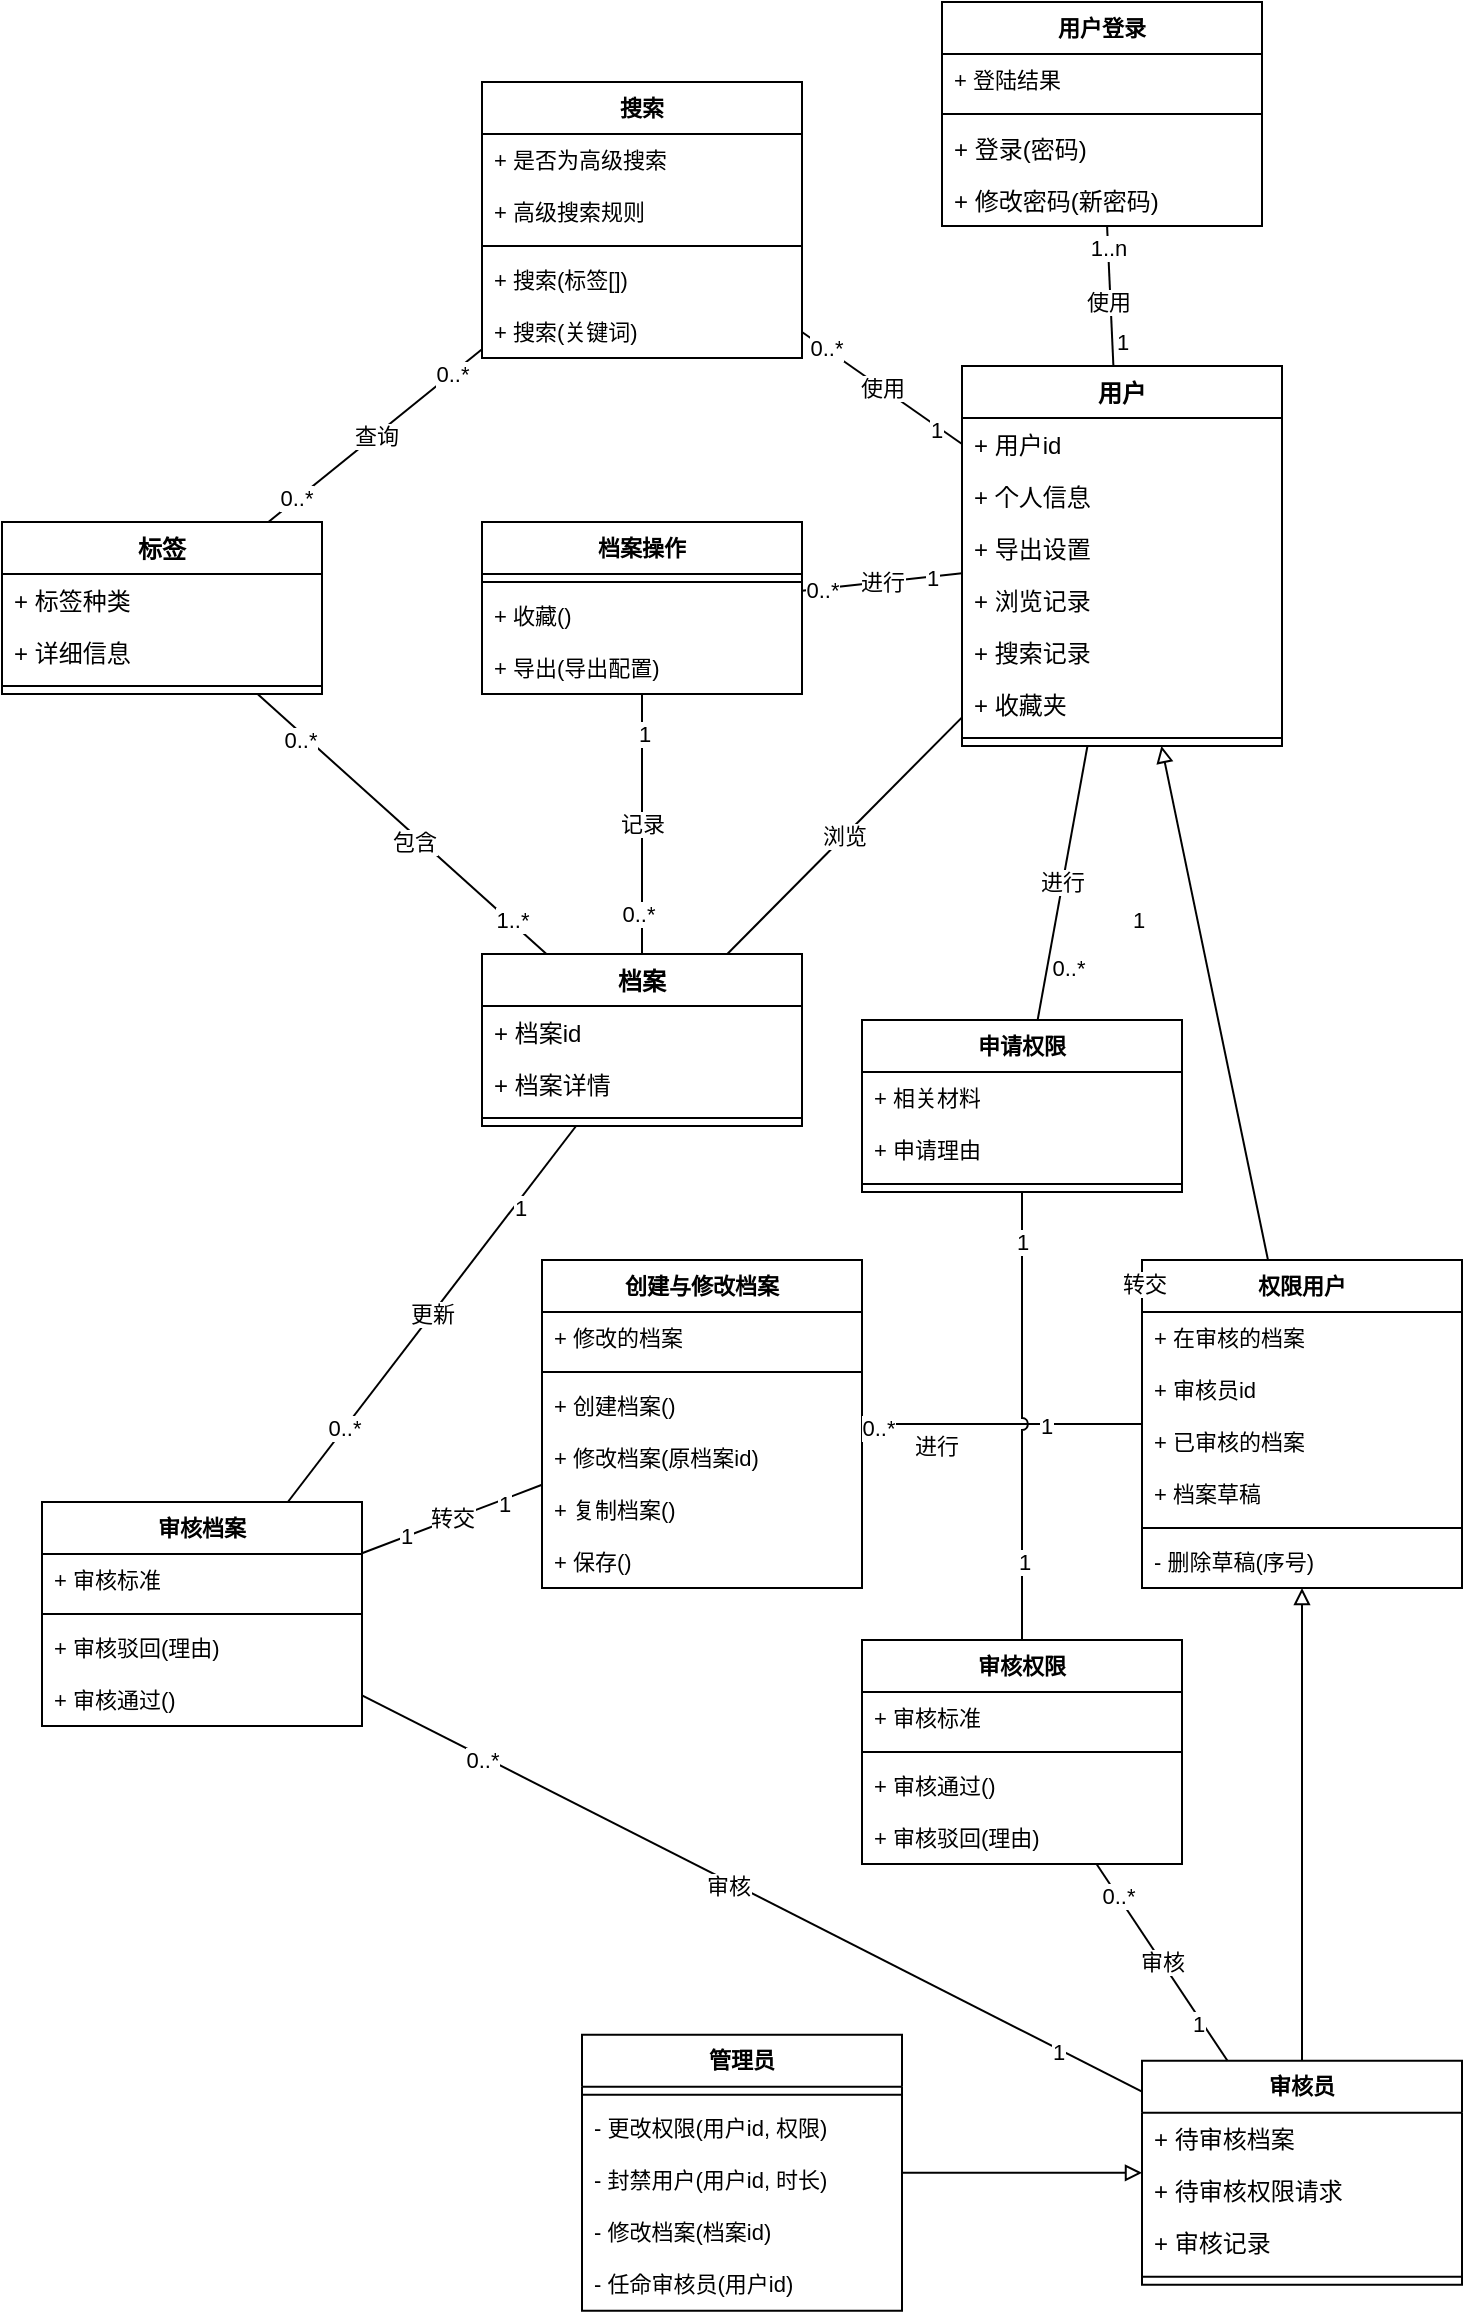 <mxfile version="21.3.8" type="github">
  <diagram name="第 1 页" id="IYlAvzeQxVErGMHnCfxo">
    <mxGraphModel dx="1591" dy="2016" grid="1" gridSize="10" guides="1" tooltips="1" connect="1" arrows="1" fold="1" page="1" pageScale="1" pageWidth="827" pageHeight="1169" math="0" shadow="0">
      <root>
        <mxCell id="0" />
        <mxCell id="1" parent="0" />
        <mxCell id="4Rn3TZkuxFPMVDaZQrEn-24" value="浏览" style="edgeStyle=none;shape=connector;rounded=0;orthogonalLoop=1;jettySize=auto;html=1;labelBackgroundColor=default;strokeColor=default;fontFamily=Helvetica;fontSize=11;fontColor=default;endArrow=none;endFill=0;" parent="1" source="4Rn3TZkuxFPMVDaZQrEn-1" target="4Rn3TZkuxFPMVDaZQrEn-5" edge="1">
          <mxGeometry relative="1" as="geometry" />
        </mxCell>
        <mxCell id="4Rn3TZkuxFPMVDaZQrEn-33" value="使用" style="edgeStyle=none;shape=connector;rounded=0;orthogonalLoop=1;jettySize=auto;html=1;labelBackgroundColor=default;strokeColor=default;fontFamily=Helvetica;fontSize=11;fontColor=default;endArrow=none;endFill=0;" parent="1" source="4Rn3TZkuxFPMVDaZQrEn-1" target="4Rn3TZkuxFPMVDaZQrEn-34" edge="1">
          <mxGeometry relative="1" as="geometry">
            <mxPoint x="420" y="-949" as="targetPoint" />
          </mxGeometry>
        </mxCell>
        <mxCell id="4Rn3TZkuxFPMVDaZQrEn-120" value="1" style="edgeLabel;html=1;align=center;verticalAlign=middle;resizable=0;points=[];fontSize=11;fontFamily=Helvetica;fontColor=default;" parent="4Rn3TZkuxFPMVDaZQrEn-33" vertex="1" connectable="0">
          <mxGeometry x="-0.693" y="2" relative="1" as="geometry">
            <mxPoint as="offset" />
          </mxGeometry>
        </mxCell>
        <mxCell id="4Rn3TZkuxFPMVDaZQrEn-121" value="0..*" style="edgeLabel;html=1;align=center;verticalAlign=middle;resizable=0;points=[];fontSize=11;fontFamily=Helvetica;fontColor=default;" parent="4Rn3TZkuxFPMVDaZQrEn-33" vertex="1" connectable="0">
          <mxGeometry x="0.706" y="-1" relative="1" as="geometry">
            <mxPoint as="offset" />
          </mxGeometry>
        </mxCell>
        <mxCell id="4Rn3TZkuxFPMVDaZQrEn-78" value="进行" style="edgeStyle=none;shape=connector;rounded=0;orthogonalLoop=1;jettySize=auto;html=1;labelBackgroundColor=default;strokeColor=default;fontFamily=Helvetica;fontSize=11;fontColor=default;endArrow=none;endFill=0;" parent="1" source="4Rn3TZkuxFPMVDaZQrEn-1" target="4Rn3TZkuxFPMVDaZQrEn-69" edge="1">
          <mxGeometry relative="1" as="geometry" />
        </mxCell>
        <mxCell id="4Rn3TZkuxFPMVDaZQrEn-129" value="0..*" style="edgeLabel;html=1;align=center;verticalAlign=middle;resizable=0;points=[];fontSize=11;fontFamily=Helvetica;fontColor=default;" parent="4Rn3TZkuxFPMVDaZQrEn-78" vertex="1" connectable="0">
          <mxGeometry x="0.617" y="2" relative="1" as="geometry">
            <mxPoint x="8" as="offset" />
          </mxGeometry>
        </mxCell>
        <mxCell id="4Rn3TZkuxFPMVDaZQrEn-85" value="进行" style="edgeStyle=none;shape=connector;rounded=0;orthogonalLoop=1;jettySize=auto;html=1;labelBackgroundColor=default;strokeColor=default;fontFamily=Helvetica;fontSize=11;fontColor=default;endArrow=none;endFill=0;" parent="1" source="4Rn3TZkuxFPMVDaZQrEn-1" target="4Rn3TZkuxFPMVDaZQrEn-81" edge="1">
          <mxGeometry relative="1" as="geometry" />
        </mxCell>
        <mxCell id="4Rn3TZkuxFPMVDaZQrEn-125" value="1" style="edgeLabel;html=1;align=center;verticalAlign=middle;resizable=0;points=[];fontSize=11;fontFamily=Helvetica;fontColor=default;" parent="4Rn3TZkuxFPMVDaZQrEn-85" vertex="1" connectable="0">
          <mxGeometry x="-0.62" relative="1" as="geometry">
            <mxPoint as="offset" />
          </mxGeometry>
        </mxCell>
        <mxCell id="4Rn3TZkuxFPMVDaZQrEn-132" value="0..*" style="edgeLabel;html=1;align=center;verticalAlign=middle;resizable=0;points=[];fontSize=11;fontFamily=Helvetica;fontColor=default;" parent="4Rn3TZkuxFPMVDaZQrEn-85" vertex="1" connectable="0">
          <mxGeometry x="0.748" relative="1" as="geometry">
            <mxPoint as="offset" />
          </mxGeometry>
        </mxCell>
        <mxCell id="4Rn3TZkuxFPMVDaZQrEn-1" value="用户" style="swimlane;fontStyle=1;align=center;verticalAlign=top;childLayout=stackLayout;horizontal=1;startSize=26;horizontalStack=0;resizeParent=1;resizeParentMax=0;resizeLast=0;collapsible=1;marginBottom=0;whiteSpace=wrap;html=1;" parent="1" vertex="1">
          <mxGeometry x="480" y="-987" width="160" height="190" as="geometry" />
        </mxCell>
        <mxCell id="4Rn3TZkuxFPMVDaZQrEn-2" value="+ 用户id" style="text;strokeColor=none;fillColor=none;align=left;verticalAlign=top;spacingLeft=4;spacingRight=4;overflow=hidden;rotatable=0;points=[[0,0.5],[1,0.5]];portConstraint=eastwest;whiteSpace=wrap;html=1;" parent="4Rn3TZkuxFPMVDaZQrEn-1" vertex="1">
          <mxGeometry y="26" width="160" height="26" as="geometry" />
        </mxCell>
        <mxCell id="4Rn3TZkuxFPMVDaZQrEn-92" value="+ 个人信息" style="text;strokeColor=none;fillColor=none;align=left;verticalAlign=top;spacingLeft=4;spacingRight=4;overflow=hidden;rotatable=0;points=[[0,0.5],[1,0.5]];portConstraint=eastwest;whiteSpace=wrap;html=1;" parent="4Rn3TZkuxFPMVDaZQrEn-1" vertex="1">
          <mxGeometry y="52" width="160" height="26" as="geometry" />
        </mxCell>
        <mxCell id="4Rn3TZkuxFPMVDaZQrEn-98" value="+ 导出设置" style="text;strokeColor=none;fillColor=none;align=left;verticalAlign=top;spacingLeft=4;spacingRight=4;overflow=hidden;rotatable=0;points=[[0,0.5],[1,0.5]];portConstraint=eastwest;whiteSpace=wrap;html=1;" parent="4Rn3TZkuxFPMVDaZQrEn-1" vertex="1">
          <mxGeometry y="78" width="160" height="26" as="geometry" />
        </mxCell>
        <mxCell id="4Rn3TZkuxFPMVDaZQrEn-109" value="+ 浏览记录" style="text;strokeColor=none;fillColor=none;align=left;verticalAlign=top;spacingLeft=4;spacingRight=4;overflow=hidden;rotatable=0;points=[[0,0.5],[1,0.5]];portConstraint=eastwest;whiteSpace=wrap;html=1;" parent="4Rn3TZkuxFPMVDaZQrEn-1" vertex="1">
          <mxGeometry y="104" width="160" height="26" as="geometry" />
        </mxCell>
        <mxCell id="4Rn3TZkuxFPMVDaZQrEn-148" value="+ 搜索记录" style="text;strokeColor=none;fillColor=none;align=left;verticalAlign=top;spacingLeft=4;spacingRight=4;overflow=hidden;rotatable=0;points=[[0,0.5],[1,0.5]];portConstraint=eastwest;whiteSpace=wrap;html=1;" parent="4Rn3TZkuxFPMVDaZQrEn-1" vertex="1">
          <mxGeometry y="130" width="160" height="26" as="geometry" />
        </mxCell>
        <mxCell id="4Rn3TZkuxFPMVDaZQrEn-145" value="+ 收藏夹" style="text;strokeColor=none;fillColor=none;align=left;verticalAlign=top;spacingLeft=4;spacingRight=4;overflow=hidden;rotatable=0;points=[[0,0.5],[1,0.5]];portConstraint=eastwest;whiteSpace=wrap;html=1;" parent="4Rn3TZkuxFPMVDaZQrEn-1" vertex="1">
          <mxGeometry y="156" width="160" height="26" as="geometry" />
        </mxCell>
        <mxCell id="4Rn3TZkuxFPMVDaZQrEn-3" value="" style="line;strokeWidth=1;fillColor=none;align=left;verticalAlign=middle;spacingTop=-1;spacingLeft=3;spacingRight=3;rotatable=0;labelPosition=right;points=[];portConstraint=eastwest;strokeColor=inherit;" parent="4Rn3TZkuxFPMVDaZQrEn-1" vertex="1">
          <mxGeometry y="182" width="160" height="8" as="geometry" />
        </mxCell>
        <mxCell id="4Rn3TZkuxFPMVDaZQrEn-25" style="edgeStyle=none;shape=connector;rounded=0;orthogonalLoop=1;jettySize=auto;html=1;labelBackgroundColor=default;strokeColor=default;fontFamily=Helvetica;fontSize=11;fontColor=default;endArrow=none;endFill=0;" parent="1" source="4Rn3TZkuxFPMVDaZQrEn-5" target="4Rn3TZkuxFPMVDaZQrEn-9" edge="1">
          <mxGeometry relative="1" as="geometry" />
        </mxCell>
        <mxCell id="4Rn3TZkuxFPMVDaZQrEn-28" value="包含" style="edgeLabel;html=1;align=center;verticalAlign=middle;resizable=0;points=[];fontSize=11;fontFamily=Helvetica;fontColor=default;" parent="4Rn3TZkuxFPMVDaZQrEn-25" vertex="1" connectable="0">
          <mxGeometry x="-0.104" y="3" relative="1" as="geometry">
            <mxPoint as="offset" />
          </mxGeometry>
        </mxCell>
        <mxCell id="4Rn3TZkuxFPMVDaZQrEn-126" value="1..*" style="edgeLabel;html=1;align=center;verticalAlign=middle;resizable=0;points=[];fontSize=11;fontFamily=Helvetica;fontColor=default;" parent="4Rn3TZkuxFPMVDaZQrEn-25" vertex="1" connectable="0">
          <mxGeometry x="-0.753" y="-1" relative="1" as="geometry">
            <mxPoint as="offset" />
          </mxGeometry>
        </mxCell>
        <mxCell id="4Rn3TZkuxFPMVDaZQrEn-127" value="0..*" style="edgeLabel;html=1;align=center;verticalAlign=middle;resizable=0;points=[];fontSize=11;fontFamily=Helvetica;fontColor=default;" parent="4Rn3TZkuxFPMVDaZQrEn-25" vertex="1" connectable="0">
          <mxGeometry x="0.685" y="3" relative="1" as="geometry">
            <mxPoint as="offset" />
          </mxGeometry>
        </mxCell>
        <mxCell id="4Rn3TZkuxFPMVDaZQrEn-5" value="档案" style="swimlane;fontStyle=1;align=center;verticalAlign=top;childLayout=stackLayout;horizontal=1;startSize=26;horizontalStack=0;resizeParent=1;resizeParentMax=0;resizeLast=0;collapsible=1;marginBottom=0;whiteSpace=wrap;html=1;" parent="1" vertex="1">
          <mxGeometry x="240" y="-693" width="160" height="86" as="geometry" />
        </mxCell>
        <mxCell id="4Rn3TZkuxFPMVDaZQrEn-95" value="+ 档案id" style="text;strokeColor=none;fillColor=none;align=left;verticalAlign=top;spacingLeft=4;spacingRight=4;overflow=hidden;rotatable=0;points=[[0,0.5],[1,0.5]];portConstraint=eastwest;whiteSpace=wrap;html=1;" parent="4Rn3TZkuxFPMVDaZQrEn-5" vertex="1">
          <mxGeometry y="26" width="160" height="26" as="geometry" />
        </mxCell>
        <mxCell id="4Rn3TZkuxFPMVDaZQrEn-6" value="+ 档案详情" style="text;strokeColor=none;fillColor=none;align=left;verticalAlign=top;spacingLeft=4;spacingRight=4;overflow=hidden;rotatable=0;points=[[0,0.5],[1,0.5]];portConstraint=eastwest;whiteSpace=wrap;html=1;" parent="4Rn3TZkuxFPMVDaZQrEn-5" vertex="1">
          <mxGeometry y="52" width="160" height="26" as="geometry" />
        </mxCell>
        <mxCell id="4Rn3TZkuxFPMVDaZQrEn-7" value="" style="line;strokeWidth=1;fillColor=none;align=left;verticalAlign=middle;spacingTop=-1;spacingLeft=3;spacingRight=3;rotatable=0;labelPosition=right;points=[];portConstraint=eastwest;strokeColor=inherit;" parent="4Rn3TZkuxFPMVDaZQrEn-5" vertex="1">
          <mxGeometry y="78" width="160" height="8" as="geometry" />
        </mxCell>
        <mxCell id="4Rn3TZkuxFPMVDaZQrEn-9" value="标签" style="swimlane;fontStyle=1;align=center;verticalAlign=top;childLayout=stackLayout;horizontal=1;startSize=26;horizontalStack=0;resizeParent=1;resizeParentMax=0;resizeLast=0;collapsible=1;marginBottom=0;whiteSpace=wrap;html=1;" parent="1" vertex="1">
          <mxGeometry y="-909" width="160" height="86" as="geometry" />
        </mxCell>
        <mxCell id="4Rn3TZkuxFPMVDaZQrEn-10" value="+ 标签种类" style="text;strokeColor=none;fillColor=none;align=left;verticalAlign=top;spacingLeft=4;spacingRight=4;overflow=hidden;rotatable=0;points=[[0,0.5],[1,0.5]];portConstraint=eastwest;whiteSpace=wrap;html=1;" parent="4Rn3TZkuxFPMVDaZQrEn-9" vertex="1">
          <mxGeometry y="26" width="160" height="26" as="geometry" />
        </mxCell>
        <mxCell id="4Rn3TZkuxFPMVDaZQrEn-94" value="+ 详细信息" style="text;strokeColor=none;fillColor=none;align=left;verticalAlign=top;spacingLeft=4;spacingRight=4;overflow=hidden;rotatable=0;points=[[0,0.5],[1,0.5]];portConstraint=eastwest;whiteSpace=wrap;html=1;" parent="4Rn3TZkuxFPMVDaZQrEn-9" vertex="1">
          <mxGeometry y="52" width="160" height="26" as="geometry" />
        </mxCell>
        <mxCell id="4Rn3TZkuxFPMVDaZQrEn-11" value="" style="line;strokeWidth=1;fillColor=none;align=left;verticalAlign=middle;spacingTop=-1;spacingLeft=3;spacingRight=3;rotatable=0;labelPosition=right;points=[];portConstraint=eastwest;strokeColor=inherit;" parent="4Rn3TZkuxFPMVDaZQrEn-9" vertex="1">
          <mxGeometry y="78" width="160" height="8" as="geometry" />
        </mxCell>
        <mxCell id="4Rn3TZkuxFPMVDaZQrEn-23" style="edgeStyle=none;shape=connector;rounded=0;orthogonalLoop=1;jettySize=auto;html=1;exitX=0.25;exitY=0;exitDx=0;exitDy=0;labelBackgroundColor=default;strokeColor=default;fontFamily=Helvetica;fontSize=11;fontColor=default;endArrow=none;endFill=0;" parent="1" source="4Rn3TZkuxFPMVDaZQrEn-1" target="4Rn3TZkuxFPMVDaZQrEn-1" edge="1">
          <mxGeometry relative="1" as="geometry" />
        </mxCell>
        <mxCell id="4Rn3TZkuxFPMVDaZQrEn-38" value="查询" style="edgeStyle=none;shape=connector;rounded=0;orthogonalLoop=1;jettySize=auto;html=1;labelBackgroundColor=default;strokeColor=default;fontFamily=Helvetica;fontSize=11;fontColor=default;endArrow=none;endFill=0;" parent="1" source="4Rn3TZkuxFPMVDaZQrEn-34" target="4Rn3TZkuxFPMVDaZQrEn-9" edge="1">
          <mxGeometry relative="1" as="geometry" />
        </mxCell>
        <mxCell id="4Rn3TZkuxFPMVDaZQrEn-118" value="0..*" style="edgeLabel;html=1;align=center;verticalAlign=middle;resizable=0;points=[];fontSize=11;fontFamily=Helvetica;fontColor=default;" parent="4Rn3TZkuxFPMVDaZQrEn-38" vertex="1" connectable="0">
          <mxGeometry x="-0.725" relative="1" as="geometry">
            <mxPoint as="offset" />
          </mxGeometry>
        </mxCell>
        <mxCell id="4Rn3TZkuxFPMVDaZQrEn-119" value="0..*" style="edgeLabel;html=1;align=center;verticalAlign=middle;resizable=0;points=[];fontSize=11;fontFamily=Helvetica;fontColor=default;" parent="4Rn3TZkuxFPMVDaZQrEn-38" vertex="1" connectable="0">
          <mxGeometry x="0.738" y="-1" relative="1" as="geometry">
            <mxPoint as="offset" />
          </mxGeometry>
        </mxCell>
        <mxCell id="4Rn3TZkuxFPMVDaZQrEn-34" value="搜索" style="swimlane;fontStyle=1;align=center;verticalAlign=top;childLayout=stackLayout;horizontal=1;startSize=26;horizontalStack=0;resizeParent=1;resizeParentMax=0;resizeLast=0;collapsible=1;marginBottom=0;whiteSpace=wrap;html=1;fontFamily=Helvetica;fontSize=11;fontColor=default;" parent="1" vertex="1">
          <mxGeometry x="240" y="-1129" width="160" height="138" as="geometry" />
        </mxCell>
        <mxCell id="4Rn3TZkuxFPMVDaZQrEn-35" value="+ 是否为高级搜索" style="text;strokeColor=none;fillColor=none;align=left;verticalAlign=top;spacingLeft=4;spacingRight=4;overflow=hidden;rotatable=0;points=[[0,0.5],[1,0.5]];portConstraint=eastwest;whiteSpace=wrap;html=1;fontSize=11;fontFamily=Helvetica;fontColor=default;" parent="4Rn3TZkuxFPMVDaZQrEn-34" vertex="1">
          <mxGeometry y="26" width="160" height="26" as="geometry" />
        </mxCell>
        <mxCell id="4Rn3TZkuxFPMVDaZQrEn-108" value="+ 高级搜索规则" style="text;strokeColor=none;fillColor=none;align=left;verticalAlign=top;spacingLeft=4;spacingRight=4;overflow=hidden;rotatable=0;points=[[0,0.5],[1,0.5]];portConstraint=eastwest;whiteSpace=wrap;html=1;fontSize=11;fontFamily=Helvetica;fontColor=default;" parent="4Rn3TZkuxFPMVDaZQrEn-34" vertex="1">
          <mxGeometry y="52" width="160" height="26" as="geometry" />
        </mxCell>
        <mxCell id="4Rn3TZkuxFPMVDaZQrEn-36" value="" style="line;strokeWidth=1;fillColor=none;align=left;verticalAlign=middle;spacingTop=-1;spacingLeft=3;spacingRight=3;rotatable=0;labelPosition=right;points=[];portConstraint=eastwest;strokeColor=inherit;fontFamily=Helvetica;fontSize=11;fontColor=default;" parent="4Rn3TZkuxFPMVDaZQrEn-34" vertex="1">
          <mxGeometry y="78" width="160" height="8" as="geometry" />
        </mxCell>
        <mxCell id="4Rn3TZkuxFPMVDaZQrEn-37" value="+ 搜索(标签[])" style="text;strokeColor=none;fillColor=none;align=left;verticalAlign=top;spacingLeft=4;spacingRight=4;overflow=hidden;rotatable=0;points=[[0,0.5],[1,0.5]];portConstraint=eastwest;whiteSpace=wrap;html=1;fontSize=11;fontFamily=Helvetica;fontColor=default;" parent="4Rn3TZkuxFPMVDaZQrEn-34" vertex="1">
          <mxGeometry y="86" width="160" height="26" as="geometry" />
        </mxCell>
        <mxCell id="4Rn3TZkuxFPMVDaZQrEn-96" value="+ 搜索(关键词)" style="text;strokeColor=none;fillColor=none;align=left;verticalAlign=top;spacingLeft=4;spacingRight=4;overflow=hidden;rotatable=0;points=[[0,0.5],[1,0.5]];portConstraint=eastwest;whiteSpace=wrap;html=1;fontSize=11;fontFamily=Helvetica;fontColor=default;" parent="4Rn3TZkuxFPMVDaZQrEn-34" vertex="1">
          <mxGeometry y="112" width="160" height="26" as="geometry" />
        </mxCell>
        <mxCell id="4Rn3TZkuxFPMVDaZQrEn-64" value="转交" style="edgeStyle=none;shape=connector;rounded=0;orthogonalLoop=1;jettySize=auto;html=1;labelBackgroundColor=default;strokeColor=default;fontFamily=Helvetica;fontSize=11;fontColor=default;endArrow=none;endFill=0;" parent="1" source="4Rn3TZkuxFPMVDaZQrEn-39" target="4Rn3TZkuxFPMVDaZQrEn-56" edge="1">
          <mxGeometry relative="1" as="geometry" />
        </mxCell>
        <mxCell id="4Rn3TZkuxFPMVDaZQrEn-143" value="1" style="edgeLabel;html=1;align=center;verticalAlign=middle;resizable=0;points=[];fontSize=11;fontFamily=Helvetica;fontColor=default;" parent="4Rn3TZkuxFPMVDaZQrEn-64" vertex="1" connectable="0">
          <mxGeometry x="-0.56" y="2" relative="1" as="geometry">
            <mxPoint as="offset" />
          </mxGeometry>
        </mxCell>
        <mxCell id="4Rn3TZkuxFPMVDaZQrEn-144" value="1" style="edgeLabel;html=1;align=center;verticalAlign=middle;resizable=0;points=[];fontSize=11;fontFamily=Helvetica;fontColor=default;" parent="4Rn3TZkuxFPMVDaZQrEn-64" vertex="1" connectable="0">
          <mxGeometry x="0.508" relative="1" as="geometry">
            <mxPoint as="offset" />
          </mxGeometry>
        </mxCell>
        <mxCell id="4Rn3TZkuxFPMVDaZQrEn-39" value="创建与修改档案" style="swimlane;fontStyle=1;align=center;verticalAlign=top;childLayout=stackLayout;horizontal=1;startSize=26;horizontalStack=0;resizeParent=1;resizeParentMax=0;resizeLast=0;collapsible=1;marginBottom=0;whiteSpace=wrap;html=1;fontFamily=Helvetica;fontSize=11;fontColor=default;" parent="1" vertex="1">
          <mxGeometry x="270" y="-540" width="160" height="164" as="geometry" />
        </mxCell>
        <mxCell id="4Rn3TZkuxFPMVDaZQrEn-40" value="+ 修改的档案" style="text;strokeColor=none;fillColor=none;align=left;verticalAlign=top;spacingLeft=4;spacingRight=4;overflow=hidden;rotatable=0;points=[[0,0.5],[1,0.5]];portConstraint=eastwest;whiteSpace=wrap;html=1;fontSize=11;fontFamily=Helvetica;fontColor=default;" parent="4Rn3TZkuxFPMVDaZQrEn-39" vertex="1">
          <mxGeometry y="26" width="160" height="26" as="geometry" />
        </mxCell>
        <mxCell id="4Rn3TZkuxFPMVDaZQrEn-41" value="" style="line;strokeWidth=1;fillColor=none;align=left;verticalAlign=middle;spacingTop=-1;spacingLeft=3;spacingRight=3;rotatable=0;labelPosition=right;points=[];portConstraint=eastwest;strokeColor=inherit;fontFamily=Helvetica;fontSize=11;fontColor=default;" parent="4Rn3TZkuxFPMVDaZQrEn-39" vertex="1">
          <mxGeometry y="52" width="160" height="8" as="geometry" />
        </mxCell>
        <mxCell id="4Rn3TZkuxFPMVDaZQrEn-42" value="&lt;div&gt;+ 创建档案()&lt;/div&gt;" style="text;strokeColor=none;fillColor=none;align=left;verticalAlign=top;spacingLeft=4;spacingRight=4;overflow=hidden;rotatable=0;points=[[0,0.5],[1,0.5]];portConstraint=eastwest;whiteSpace=wrap;html=1;fontSize=11;fontFamily=Helvetica;fontColor=default;" parent="4Rn3TZkuxFPMVDaZQrEn-39" vertex="1">
          <mxGeometry y="60" width="160" height="26" as="geometry" />
        </mxCell>
        <mxCell id="4Rn3TZkuxFPMVDaZQrEn-102" value="&lt;div&gt;+ 修改档案(原档案id)&lt;/div&gt;" style="text;strokeColor=none;fillColor=none;align=left;verticalAlign=top;spacingLeft=4;spacingRight=4;overflow=hidden;rotatable=0;points=[[0,0.5],[1,0.5]];portConstraint=eastwest;whiteSpace=wrap;html=1;fontSize=11;fontFamily=Helvetica;fontColor=default;" parent="4Rn3TZkuxFPMVDaZQrEn-39" vertex="1">
          <mxGeometry y="86" width="160" height="26" as="geometry" />
        </mxCell>
        <mxCell id="4Rn3TZkuxFPMVDaZQrEn-149" value="&lt;div&gt;+ 复制档案()&lt;/div&gt;" style="text;strokeColor=none;fillColor=none;align=left;verticalAlign=top;spacingLeft=4;spacingRight=4;overflow=hidden;rotatable=0;points=[[0,0.5],[1,0.5]];portConstraint=eastwest;whiteSpace=wrap;html=1;fontSize=11;fontFamily=Helvetica;fontColor=default;" parent="4Rn3TZkuxFPMVDaZQrEn-39" vertex="1">
          <mxGeometry y="112" width="160" height="26" as="geometry" />
        </mxCell>
        <mxCell id="4Rn3TZkuxFPMVDaZQrEn-107" value="&lt;div&gt;+ 保存()&lt;br&gt;&lt;/div&gt;" style="text;strokeColor=none;fillColor=none;align=left;verticalAlign=top;spacingLeft=4;spacingRight=4;overflow=hidden;rotatable=0;points=[[0,0.5],[1,0.5]];portConstraint=eastwest;whiteSpace=wrap;html=1;fontSize=11;fontFamily=Helvetica;fontColor=default;" parent="4Rn3TZkuxFPMVDaZQrEn-39" vertex="1">
          <mxGeometry y="138" width="160" height="26" as="geometry" />
        </mxCell>
        <mxCell id="4Rn3TZkuxFPMVDaZQrEn-53" style="edgeStyle=none;shape=connector;rounded=0;orthogonalLoop=1;jettySize=auto;html=1;labelBackgroundColor=default;strokeColor=default;fontFamily=Helvetica;fontSize=11;fontColor=default;endArrow=block;endFill=0;" parent="1" source="4Rn3TZkuxFPMVDaZQrEn-43" target="4Rn3TZkuxFPMVDaZQrEn-1" edge="1">
          <mxGeometry relative="1" as="geometry" />
        </mxCell>
        <mxCell id="4Rn3TZkuxFPMVDaZQrEn-67" style="edgeStyle=none;shape=connector;rounded=0;orthogonalLoop=1;jettySize=auto;html=1;labelBackgroundColor=default;strokeColor=default;fontFamily=Helvetica;fontSize=11;fontColor=default;endArrow=none;endFill=0;" parent="1" source="4Rn3TZkuxFPMVDaZQrEn-43" target="4Rn3TZkuxFPMVDaZQrEn-39" edge="1">
          <mxGeometry relative="1" as="geometry" />
        </mxCell>
        <mxCell id="4Rn3TZkuxFPMVDaZQrEn-90" value="进行" style="edgeLabel;html=1;align=center;verticalAlign=middle;resizable=0;points=[];fontSize=11;fontFamily=Helvetica;fontColor=default;" parent="4Rn3TZkuxFPMVDaZQrEn-67" vertex="1" connectable="0">
          <mxGeometry x="0.165" y="2" relative="1" as="geometry">
            <mxPoint x="-22" y="9" as="offset" />
          </mxGeometry>
        </mxCell>
        <mxCell id="4Rn3TZkuxFPMVDaZQrEn-141" value="1" style="edgeLabel;html=1;align=center;verticalAlign=middle;resizable=0;points=[];fontSize=11;fontFamily=Helvetica;fontColor=default;" parent="4Rn3TZkuxFPMVDaZQrEn-67" vertex="1" connectable="0">
          <mxGeometry x="-0.31" y="1" relative="1" as="geometry">
            <mxPoint as="offset" />
          </mxGeometry>
        </mxCell>
        <mxCell id="4Rn3TZkuxFPMVDaZQrEn-142" value="0..*" style="edgeLabel;html=1;align=center;verticalAlign=middle;resizable=0;points=[];fontSize=11;fontFamily=Helvetica;fontColor=default;" parent="4Rn3TZkuxFPMVDaZQrEn-67" vertex="1" connectable="0">
          <mxGeometry x="0.883" y="2" relative="1" as="geometry">
            <mxPoint as="offset" />
          </mxGeometry>
        </mxCell>
        <mxCell id="4Rn3TZkuxFPMVDaZQrEn-43" value="权限用户" style="swimlane;fontStyle=1;align=center;verticalAlign=top;childLayout=stackLayout;horizontal=1;startSize=26;horizontalStack=0;resizeParent=1;resizeParentMax=0;resizeLast=0;collapsible=1;marginBottom=0;whiteSpace=wrap;html=1;fontFamily=Helvetica;fontSize=11;fontColor=default;" parent="1" vertex="1">
          <mxGeometry x="570" y="-540" width="160" height="164" as="geometry" />
        </mxCell>
        <mxCell id="4Rn3TZkuxFPMVDaZQrEn-99" value="+ 在审核的档案" style="text;strokeColor=none;fillColor=none;align=left;verticalAlign=top;spacingLeft=4;spacingRight=4;overflow=hidden;rotatable=0;points=[[0,0.5],[1,0.5]];portConstraint=eastwest;whiteSpace=wrap;html=1;fontSize=11;fontFamily=Helvetica;fontColor=default;" parent="4Rn3TZkuxFPMVDaZQrEn-43" vertex="1">
          <mxGeometry y="26" width="160" height="26" as="geometry" />
        </mxCell>
        <mxCell id="4Rn3TZkuxFPMVDaZQrEn-44" value="+ 审核员id" style="text;strokeColor=none;fillColor=none;align=left;verticalAlign=top;spacingLeft=4;spacingRight=4;overflow=hidden;rotatable=0;points=[[0,0.5],[1,0.5]];portConstraint=eastwest;whiteSpace=wrap;html=1;fontSize=11;fontFamily=Helvetica;fontColor=default;" parent="4Rn3TZkuxFPMVDaZQrEn-43" vertex="1">
          <mxGeometry y="52" width="160" height="26" as="geometry" />
        </mxCell>
        <mxCell id="4Rn3TZkuxFPMVDaZQrEn-101" value="+ 已审核的档案" style="text;strokeColor=none;fillColor=none;align=left;verticalAlign=top;spacingLeft=4;spacingRight=4;overflow=hidden;rotatable=0;points=[[0,0.5],[1,0.5]];portConstraint=eastwest;whiteSpace=wrap;html=1;fontSize=11;fontFamily=Helvetica;fontColor=default;" parent="4Rn3TZkuxFPMVDaZQrEn-43" vertex="1">
          <mxGeometry y="78" width="160" height="26" as="geometry" />
        </mxCell>
        <mxCell id="4Rn3TZkuxFPMVDaZQrEn-100" value="+ 档案草稿" style="text;strokeColor=none;fillColor=none;align=left;verticalAlign=top;spacingLeft=4;spacingRight=4;overflow=hidden;rotatable=0;points=[[0,0.5],[1,0.5]];portConstraint=eastwest;whiteSpace=wrap;html=1;fontSize=11;fontFamily=Helvetica;fontColor=default;" parent="4Rn3TZkuxFPMVDaZQrEn-43" vertex="1">
          <mxGeometry y="104" width="160" height="26" as="geometry" />
        </mxCell>
        <mxCell id="4Rn3TZkuxFPMVDaZQrEn-45" value="" style="line;strokeWidth=1;fillColor=none;align=left;verticalAlign=middle;spacingTop=-1;spacingLeft=3;spacingRight=3;rotatable=0;labelPosition=right;points=[];portConstraint=eastwest;strokeColor=inherit;fontFamily=Helvetica;fontSize=11;fontColor=default;" parent="4Rn3TZkuxFPMVDaZQrEn-43" vertex="1">
          <mxGeometry y="130" width="160" height="8" as="geometry" />
        </mxCell>
        <mxCell id="4Rn3TZkuxFPMVDaZQrEn-46" value="- 删除草稿(序号)" style="text;strokeColor=none;fillColor=none;align=left;verticalAlign=top;spacingLeft=4;spacingRight=4;overflow=hidden;rotatable=0;points=[[0,0.5],[1,0.5]];portConstraint=eastwest;whiteSpace=wrap;html=1;fontSize=11;fontFamily=Helvetica;fontColor=default;" parent="4Rn3TZkuxFPMVDaZQrEn-43" vertex="1">
          <mxGeometry y="138" width="160" height="26" as="geometry" />
        </mxCell>
        <mxCell id="4Rn3TZkuxFPMVDaZQrEn-52" style="edgeStyle=none;shape=connector;rounded=0;orthogonalLoop=1;jettySize=auto;html=1;labelBackgroundColor=default;strokeColor=default;fontFamily=Helvetica;fontSize=11;fontColor=default;endArrow=block;endFill=0;" parent="1" source="4Rn3TZkuxFPMVDaZQrEn-48" target="4Rn3TZkuxFPMVDaZQrEn-43" edge="1">
          <mxGeometry relative="1" as="geometry" />
        </mxCell>
        <mxCell id="4Rn3TZkuxFPMVDaZQrEn-65" style="edgeStyle=none;shape=connector;rounded=0;orthogonalLoop=1;jettySize=auto;html=1;labelBackgroundColor=default;strokeColor=default;fontFamily=Helvetica;fontSize=11;fontColor=default;endArrow=none;endFill=0;" parent="1" source="4Rn3TZkuxFPMVDaZQrEn-48" target="4Rn3TZkuxFPMVDaZQrEn-56" edge="1">
          <mxGeometry relative="1" as="geometry" />
        </mxCell>
        <mxCell id="4Rn3TZkuxFPMVDaZQrEn-91" value="审核" style="edgeLabel;html=1;align=center;verticalAlign=middle;resizable=0;points=[];fontSize=11;fontFamily=Helvetica;fontColor=default;" parent="4Rn3TZkuxFPMVDaZQrEn-65" vertex="1" connectable="0">
          <mxGeometry x="0.059" y="2" relative="1" as="geometry">
            <mxPoint as="offset" />
          </mxGeometry>
        </mxCell>
        <mxCell id="4Rn3TZkuxFPMVDaZQrEn-137" value="1" style="edgeLabel;html=1;align=center;verticalAlign=middle;resizable=0;points=[];fontSize=11;fontFamily=Helvetica;fontColor=default;" parent="4Rn3TZkuxFPMVDaZQrEn-65" vertex="1" connectable="0">
          <mxGeometry x="-0.787" y="1" relative="1" as="geometry">
            <mxPoint as="offset" />
          </mxGeometry>
        </mxCell>
        <mxCell id="4Rn3TZkuxFPMVDaZQrEn-138" value="0..*" style="edgeLabel;html=1;align=center;verticalAlign=middle;resizable=0;points=[];fontSize=11;fontFamily=Helvetica;fontColor=default;" parent="4Rn3TZkuxFPMVDaZQrEn-65" vertex="1" connectable="0">
          <mxGeometry x="0.69" y="2" relative="1" as="geometry">
            <mxPoint as="offset" />
          </mxGeometry>
        </mxCell>
        <mxCell id="4Rn3TZkuxFPMVDaZQrEn-48" value="审核员" style="swimlane;fontStyle=1;align=center;verticalAlign=top;childLayout=stackLayout;horizontal=1;startSize=26;horizontalStack=0;resizeParent=1;resizeParentMax=0;resizeLast=0;collapsible=1;marginBottom=0;whiteSpace=wrap;html=1;fontFamily=Helvetica;fontSize=11;fontColor=default;" parent="1" vertex="1">
          <mxGeometry x="570" y="-139.6" width="160" height="112" as="geometry" />
        </mxCell>
        <mxCell id="4Rn3TZkuxFPMVDaZQrEn-110" value="+ 待审核档案" style="text;strokeColor=none;fillColor=none;align=left;verticalAlign=top;spacingLeft=4;spacingRight=4;overflow=hidden;rotatable=0;points=[[0,0.5],[1,0.5]];portConstraint=eastwest;whiteSpace=wrap;html=1;" parent="4Rn3TZkuxFPMVDaZQrEn-48" vertex="1">
          <mxGeometry y="26" width="160" height="26" as="geometry" />
        </mxCell>
        <mxCell id="4Rn3TZkuxFPMVDaZQrEn-128" value="+ 待审核权限请求" style="text;strokeColor=none;fillColor=none;align=left;verticalAlign=top;spacingLeft=4;spacingRight=4;overflow=hidden;rotatable=0;points=[[0,0.5],[1,0.5]];portConstraint=eastwest;whiteSpace=wrap;html=1;" parent="4Rn3TZkuxFPMVDaZQrEn-48" vertex="1">
          <mxGeometry y="52" width="160" height="26" as="geometry" />
        </mxCell>
        <mxCell id="4Rn3TZkuxFPMVDaZQrEn-111" value="+ 审核记录" style="text;strokeColor=none;fillColor=none;align=left;verticalAlign=top;spacingLeft=4;spacingRight=4;overflow=hidden;rotatable=0;points=[[0,0.5],[1,0.5]];portConstraint=eastwest;whiteSpace=wrap;html=1;" parent="4Rn3TZkuxFPMVDaZQrEn-48" vertex="1">
          <mxGeometry y="78" width="160" height="26" as="geometry" />
        </mxCell>
        <mxCell id="4Rn3TZkuxFPMVDaZQrEn-50" value="" style="line;strokeWidth=1;fillColor=none;align=left;verticalAlign=middle;spacingTop=-1;spacingLeft=3;spacingRight=3;rotatable=0;labelPosition=right;points=[];portConstraint=eastwest;strokeColor=inherit;fontFamily=Helvetica;fontSize=11;fontColor=default;" parent="4Rn3TZkuxFPMVDaZQrEn-48" vertex="1">
          <mxGeometry y="104" width="160" height="8" as="geometry" />
        </mxCell>
        <mxCell id="4Rn3TZkuxFPMVDaZQrEn-66" value="更新" style="edgeStyle=none;shape=connector;rounded=0;orthogonalLoop=1;jettySize=auto;html=1;labelBackgroundColor=default;strokeColor=default;fontFamily=Helvetica;fontSize=11;fontColor=default;endArrow=none;endFill=0;" parent="1" source="4Rn3TZkuxFPMVDaZQrEn-56" target="4Rn3TZkuxFPMVDaZQrEn-5" edge="1">
          <mxGeometry relative="1" as="geometry" />
        </mxCell>
        <mxCell id="4Rn3TZkuxFPMVDaZQrEn-139" value="1" style="edgeLabel;html=1;align=center;verticalAlign=middle;resizable=0;points=[];fontSize=11;fontFamily=Helvetica;fontColor=default;" parent="4Rn3TZkuxFPMVDaZQrEn-66" vertex="1" connectable="0">
          <mxGeometry x="0.58" y="-2" relative="1" as="geometry">
            <mxPoint as="offset" />
          </mxGeometry>
        </mxCell>
        <mxCell id="4Rn3TZkuxFPMVDaZQrEn-140" value="0..*" style="edgeLabel;html=1;align=center;verticalAlign=middle;resizable=0;points=[];fontSize=11;fontFamily=Helvetica;fontColor=default;" parent="4Rn3TZkuxFPMVDaZQrEn-66" vertex="1" connectable="0">
          <mxGeometry x="-0.608" relative="1" as="geometry">
            <mxPoint as="offset" />
          </mxGeometry>
        </mxCell>
        <mxCell id="4Rn3TZkuxFPMVDaZQrEn-56" value="审核档案" style="swimlane;fontStyle=1;align=center;verticalAlign=top;childLayout=stackLayout;horizontal=1;startSize=26;horizontalStack=0;resizeParent=1;resizeParentMax=0;resizeLast=0;collapsible=1;marginBottom=0;whiteSpace=wrap;html=1;fontFamily=Helvetica;fontSize=11;fontColor=default;" parent="1" vertex="1">
          <mxGeometry x="20" y="-419" width="160" height="112" as="geometry" />
        </mxCell>
        <mxCell id="4Rn3TZkuxFPMVDaZQrEn-116" value="+ 审核标准" style="text;strokeColor=none;fillColor=none;align=left;verticalAlign=top;spacingLeft=4;spacingRight=4;overflow=hidden;rotatable=0;points=[[0,0.5],[1,0.5]];portConstraint=eastwest;whiteSpace=wrap;html=1;fontSize=11;fontFamily=Helvetica;fontColor=default;" parent="4Rn3TZkuxFPMVDaZQrEn-56" vertex="1">
          <mxGeometry y="26" width="160" height="26" as="geometry" />
        </mxCell>
        <mxCell id="4Rn3TZkuxFPMVDaZQrEn-58" value="" style="line;strokeWidth=1;fillColor=none;align=left;verticalAlign=middle;spacingTop=-1;spacingLeft=3;spacingRight=3;rotatable=0;labelPosition=right;points=[];portConstraint=eastwest;strokeColor=inherit;fontFamily=Helvetica;fontSize=11;fontColor=default;" parent="4Rn3TZkuxFPMVDaZQrEn-56" vertex="1">
          <mxGeometry y="52" width="160" height="8" as="geometry" />
        </mxCell>
        <mxCell id="4Rn3TZkuxFPMVDaZQrEn-105" value="+ 审核驳回(理由)" style="text;strokeColor=none;fillColor=none;align=left;verticalAlign=top;spacingLeft=4;spacingRight=4;overflow=hidden;rotatable=0;points=[[0,0.5],[1,0.5]];portConstraint=eastwest;whiteSpace=wrap;html=1;fontSize=11;fontFamily=Helvetica;fontColor=default;" parent="4Rn3TZkuxFPMVDaZQrEn-56" vertex="1">
          <mxGeometry y="60" width="160" height="26" as="geometry" />
        </mxCell>
        <mxCell id="4Rn3TZkuxFPMVDaZQrEn-104" value="+ 审核通过()" style="text;strokeColor=none;fillColor=none;align=left;verticalAlign=top;spacingLeft=4;spacingRight=4;overflow=hidden;rotatable=0;points=[[0,0.5],[1,0.5]];portConstraint=eastwest;whiteSpace=wrap;html=1;fontSize=11;fontFamily=Helvetica;fontColor=default;" parent="4Rn3TZkuxFPMVDaZQrEn-56" vertex="1">
          <mxGeometry y="86" width="160" height="26" as="geometry" />
        </mxCell>
        <mxCell id="4Rn3TZkuxFPMVDaZQrEn-68" style="edgeStyle=none;shape=connector;rounded=0;orthogonalLoop=1;jettySize=auto;html=1;labelBackgroundColor=default;strokeColor=default;fontFamily=Helvetica;fontSize=11;fontColor=default;endArrow=block;endFill=0;" parent="1" source="4Rn3TZkuxFPMVDaZQrEn-60" target="4Rn3TZkuxFPMVDaZQrEn-48" edge="1">
          <mxGeometry relative="1" as="geometry" />
        </mxCell>
        <mxCell id="4Rn3TZkuxFPMVDaZQrEn-60" value="管理员" style="swimlane;fontStyle=1;align=center;verticalAlign=top;childLayout=stackLayout;horizontal=1;startSize=26;horizontalStack=0;resizeParent=1;resizeParentMax=0;resizeLast=0;collapsible=1;marginBottom=0;whiteSpace=wrap;html=1;fontFamily=Helvetica;fontSize=11;fontColor=default;" parent="1" vertex="1">
          <mxGeometry x="290" y="-152.6" width="160" height="138" as="geometry" />
        </mxCell>
        <mxCell id="4Rn3TZkuxFPMVDaZQrEn-62" value="" style="line;strokeWidth=1;fillColor=none;align=left;verticalAlign=middle;spacingTop=-1;spacingLeft=3;spacingRight=3;rotatable=0;labelPosition=right;points=[];portConstraint=eastwest;strokeColor=inherit;fontFamily=Helvetica;fontSize=11;fontColor=default;" parent="4Rn3TZkuxFPMVDaZQrEn-60" vertex="1">
          <mxGeometry y="26" width="160" height="8" as="geometry" />
        </mxCell>
        <mxCell id="4Rn3TZkuxFPMVDaZQrEn-63" value="- 更改权限(用户id, 权限)" style="text;strokeColor=none;fillColor=none;align=left;verticalAlign=top;spacingLeft=4;spacingRight=4;overflow=hidden;rotatable=0;points=[[0,0.5],[1,0.5]];portConstraint=eastwest;whiteSpace=wrap;html=1;fontSize=11;fontFamily=Helvetica;fontColor=default;" parent="4Rn3TZkuxFPMVDaZQrEn-60" vertex="1">
          <mxGeometry y="34" width="160" height="26" as="geometry" />
        </mxCell>
        <mxCell id="4Rn3TZkuxFPMVDaZQrEn-114" value="- 封禁用户(用户id, 时长)" style="text;strokeColor=none;fillColor=none;align=left;verticalAlign=top;spacingLeft=4;spacingRight=4;overflow=hidden;rotatable=0;points=[[0,0.5],[1,0.5]];portConstraint=eastwest;whiteSpace=wrap;html=1;fontSize=11;fontFamily=Helvetica;fontColor=default;" parent="4Rn3TZkuxFPMVDaZQrEn-60" vertex="1">
          <mxGeometry y="60" width="160" height="26" as="geometry" />
        </mxCell>
        <mxCell id="4Rn3TZkuxFPMVDaZQrEn-115" value="- 修改档案(档案id)" style="text;strokeColor=none;fillColor=none;align=left;verticalAlign=top;spacingLeft=4;spacingRight=4;overflow=hidden;rotatable=0;points=[[0,0.5],[1,0.5]];portConstraint=eastwest;whiteSpace=wrap;html=1;fontSize=11;fontFamily=Helvetica;fontColor=default;" parent="4Rn3TZkuxFPMVDaZQrEn-60" vertex="1">
          <mxGeometry y="86" width="160" height="26" as="geometry" />
        </mxCell>
        <mxCell id="4Rn3TZkuxFPMVDaZQrEn-117" value="- 任命审核员(用户id)" style="text;strokeColor=none;fillColor=none;align=left;verticalAlign=top;spacingLeft=4;spacingRight=4;overflow=hidden;rotatable=0;points=[[0,0.5],[1,0.5]];portConstraint=eastwest;whiteSpace=wrap;html=1;fontSize=11;fontFamily=Helvetica;fontColor=default;" parent="4Rn3TZkuxFPMVDaZQrEn-60" vertex="1">
          <mxGeometry y="112" width="160" height="26" as="geometry" />
        </mxCell>
        <mxCell id="4Rn3TZkuxFPMVDaZQrEn-79" style="edgeStyle=none;shape=connector;rounded=0;orthogonalLoop=1;jettySize=auto;html=1;labelBackgroundColor=default;strokeColor=default;fontFamily=Helvetica;fontSize=11;fontColor=default;endArrow=none;endFill=0;jumpStyle=arc;" parent="1" source="4Rn3TZkuxFPMVDaZQrEn-69" target="4Rn3TZkuxFPMVDaZQrEn-74" edge="1">
          <mxGeometry relative="1" as="geometry" />
        </mxCell>
        <mxCell id="4Rn3TZkuxFPMVDaZQrEn-88" value="转交" style="edgeLabel;html=1;align=center;verticalAlign=middle;resizable=0;points=[];fontSize=11;fontFamily=Helvetica;fontColor=default;" parent="4Rn3TZkuxFPMVDaZQrEn-79" vertex="1" connectable="0">
          <mxGeometry x="-0.654" y="-3" relative="1" as="geometry">
            <mxPoint x="64" y="7" as="offset" />
          </mxGeometry>
        </mxCell>
        <mxCell id="4Rn3TZkuxFPMVDaZQrEn-133" value="1" style="edgeLabel;html=1;align=center;verticalAlign=middle;resizable=0;points=[];fontSize=11;fontFamily=Helvetica;fontColor=default;" parent="4Rn3TZkuxFPMVDaZQrEn-79" vertex="1" connectable="0">
          <mxGeometry x="-0.779" relative="1" as="geometry">
            <mxPoint as="offset" />
          </mxGeometry>
        </mxCell>
        <mxCell id="4Rn3TZkuxFPMVDaZQrEn-134" value="1" style="edgeLabel;html=1;align=center;verticalAlign=middle;resizable=0;points=[];fontSize=11;fontFamily=Helvetica;fontColor=default;" parent="4Rn3TZkuxFPMVDaZQrEn-79" vertex="1" connectable="0">
          <mxGeometry x="0.652" y="1" relative="1" as="geometry">
            <mxPoint as="offset" />
          </mxGeometry>
        </mxCell>
        <mxCell id="4Rn3TZkuxFPMVDaZQrEn-69" value="申请权限" style="swimlane;fontStyle=1;align=center;verticalAlign=top;childLayout=stackLayout;horizontal=1;startSize=26;horizontalStack=0;resizeParent=1;resizeParentMax=0;resizeLast=0;collapsible=1;marginBottom=0;whiteSpace=wrap;html=1;fontFamily=Helvetica;fontSize=11;fontColor=default;" parent="1" vertex="1">
          <mxGeometry x="430" y="-660" width="160" height="86" as="geometry" />
        </mxCell>
        <mxCell id="4Rn3TZkuxFPMVDaZQrEn-70" value="+ 相关材料" style="text;strokeColor=none;fillColor=none;align=left;verticalAlign=top;spacingLeft=4;spacingRight=4;overflow=hidden;rotatable=0;points=[[0,0.5],[1,0.5]];portConstraint=eastwest;whiteSpace=wrap;html=1;fontSize=11;fontFamily=Helvetica;fontColor=default;" parent="4Rn3TZkuxFPMVDaZQrEn-69" vertex="1">
          <mxGeometry y="26" width="160" height="26" as="geometry" />
        </mxCell>
        <mxCell id="4Rn3TZkuxFPMVDaZQrEn-112" value="+ 申请理由" style="text;strokeColor=none;fillColor=none;align=left;verticalAlign=top;spacingLeft=4;spacingRight=4;overflow=hidden;rotatable=0;points=[[0,0.5],[1,0.5]];portConstraint=eastwest;whiteSpace=wrap;html=1;fontSize=11;fontFamily=Helvetica;fontColor=default;" parent="4Rn3TZkuxFPMVDaZQrEn-69" vertex="1">
          <mxGeometry y="52" width="160" height="26" as="geometry" />
        </mxCell>
        <mxCell id="4Rn3TZkuxFPMVDaZQrEn-71" value="" style="line;strokeWidth=1;fillColor=none;align=left;verticalAlign=middle;spacingTop=-1;spacingLeft=3;spacingRight=3;rotatable=0;labelPosition=right;points=[];portConstraint=eastwest;strokeColor=inherit;fontFamily=Helvetica;fontSize=11;fontColor=default;" parent="4Rn3TZkuxFPMVDaZQrEn-69" vertex="1">
          <mxGeometry y="78" width="160" height="8" as="geometry" />
        </mxCell>
        <mxCell id="4Rn3TZkuxFPMVDaZQrEn-80" value="审核" style="edgeStyle=none;shape=connector;rounded=0;orthogonalLoop=1;jettySize=auto;html=1;labelBackgroundColor=default;strokeColor=default;fontFamily=Helvetica;fontSize=11;fontColor=default;endArrow=none;endFill=0;" parent="1" source="4Rn3TZkuxFPMVDaZQrEn-74" target="4Rn3TZkuxFPMVDaZQrEn-48" edge="1">
          <mxGeometry relative="1" as="geometry">
            <mxPoint x="937.009" y="-437" as="sourcePoint" />
          </mxGeometry>
        </mxCell>
        <mxCell id="4Rn3TZkuxFPMVDaZQrEn-135" value="0..*" style="edgeLabel;html=1;align=center;verticalAlign=middle;resizable=0;points=[];fontSize=11;fontFamily=Helvetica;fontColor=default;" parent="4Rn3TZkuxFPMVDaZQrEn-80" vertex="1" connectable="0">
          <mxGeometry x="-0.669" relative="1" as="geometry">
            <mxPoint as="offset" />
          </mxGeometry>
        </mxCell>
        <mxCell id="4Rn3TZkuxFPMVDaZQrEn-136" value="1" style="edgeLabel;html=1;align=center;verticalAlign=middle;resizable=0;points=[];fontSize=11;fontFamily=Helvetica;fontColor=default;" parent="4Rn3TZkuxFPMVDaZQrEn-80" vertex="1" connectable="0">
          <mxGeometry x="0.604" y="-2" relative="1" as="geometry">
            <mxPoint as="offset" />
          </mxGeometry>
        </mxCell>
        <mxCell id="4Rn3TZkuxFPMVDaZQrEn-74" value="审核权限" style="swimlane;fontStyle=1;align=center;verticalAlign=top;childLayout=stackLayout;horizontal=1;startSize=26;horizontalStack=0;resizeParent=1;resizeParentMax=0;resizeLast=0;collapsible=1;marginBottom=0;whiteSpace=wrap;html=1;fontFamily=Helvetica;fontSize=11;fontColor=default;" parent="1" vertex="1">
          <mxGeometry x="430" y="-350" width="160" height="112" as="geometry" />
        </mxCell>
        <mxCell id="4Rn3TZkuxFPMVDaZQrEn-75" value="+ 审核标准" style="text;strokeColor=none;fillColor=none;align=left;verticalAlign=top;spacingLeft=4;spacingRight=4;overflow=hidden;rotatable=0;points=[[0,0.5],[1,0.5]];portConstraint=eastwest;whiteSpace=wrap;html=1;fontSize=11;fontFamily=Helvetica;fontColor=default;" parent="4Rn3TZkuxFPMVDaZQrEn-74" vertex="1">
          <mxGeometry y="26" width="160" height="26" as="geometry" />
        </mxCell>
        <mxCell id="4Rn3TZkuxFPMVDaZQrEn-76" value="" style="line;strokeWidth=1;fillColor=none;align=left;verticalAlign=middle;spacingTop=-1;spacingLeft=3;spacingRight=3;rotatable=0;labelPosition=right;points=[];portConstraint=eastwest;strokeColor=inherit;fontFamily=Helvetica;fontSize=11;fontColor=default;" parent="4Rn3TZkuxFPMVDaZQrEn-74" vertex="1">
          <mxGeometry y="52" width="160" height="8" as="geometry" />
        </mxCell>
        <mxCell id="4Rn3TZkuxFPMVDaZQrEn-77" value="+ 审核通过()" style="text;strokeColor=none;fillColor=none;align=left;verticalAlign=top;spacingLeft=4;spacingRight=4;overflow=hidden;rotatable=0;points=[[0,0.5],[1,0.5]];portConstraint=eastwest;whiteSpace=wrap;html=1;fontSize=11;fontFamily=Helvetica;fontColor=default;" parent="4Rn3TZkuxFPMVDaZQrEn-74" vertex="1">
          <mxGeometry y="60" width="160" height="26" as="geometry" />
        </mxCell>
        <mxCell id="4Rn3TZkuxFPMVDaZQrEn-89" value="+ 审核驳回(理由)" style="text;strokeColor=none;fillColor=none;align=left;verticalAlign=top;spacingLeft=4;spacingRight=4;overflow=hidden;rotatable=0;points=[[0,0.5],[1,0.5]];portConstraint=eastwest;whiteSpace=wrap;html=1;fontSize=11;fontFamily=Helvetica;fontColor=default;" parent="4Rn3TZkuxFPMVDaZQrEn-74" vertex="1">
          <mxGeometry y="86" width="160" height="26" as="geometry" />
        </mxCell>
        <mxCell id="4Rn3TZkuxFPMVDaZQrEn-86" value="记录" style="edgeStyle=none;shape=connector;rounded=0;orthogonalLoop=1;jettySize=auto;html=1;labelBackgroundColor=default;strokeColor=default;fontFamily=Helvetica;fontSize=11;fontColor=default;endArrow=none;endFill=0;" parent="1" source="4Rn3TZkuxFPMVDaZQrEn-81" target="4Rn3TZkuxFPMVDaZQrEn-5" edge="1">
          <mxGeometry relative="1" as="geometry" />
        </mxCell>
        <mxCell id="4Rn3TZkuxFPMVDaZQrEn-122" value="1" style="edgeLabel;html=1;align=center;verticalAlign=middle;resizable=0;points=[];fontSize=11;fontFamily=Helvetica;fontColor=default;" parent="4Rn3TZkuxFPMVDaZQrEn-86" vertex="1" connectable="0">
          <mxGeometry x="-0.699" y="1" relative="1" as="geometry">
            <mxPoint as="offset" />
          </mxGeometry>
        </mxCell>
        <mxCell id="4Rn3TZkuxFPMVDaZQrEn-123" value="0..*" style="edgeLabel;html=1;align=center;verticalAlign=middle;resizable=0;points=[];fontSize=11;fontFamily=Helvetica;fontColor=default;" parent="4Rn3TZkuxFPMVDaZQrEn-86" vertex="1" connectable="0">
          <mxGeometry x="0.681" y="-2" relative="1" as="geometry">
            <mxPoint as="offset" />
          </mxGeometry>
        </mxCell>
        <mxCell id="4Rn3TZkuxFPMVDaZQrEn-81" value="档案操作" style="swimlane;fontStyle=1;align=center;verticalAlign=top;childLayout=stackLayout;horizontal=1;startSize=26;horizontalStack=0;resizeParent=1;resizeParentMax=0;resizeLast=0;collapsible=1;marginBottom=0;whiteSpace=wrap;html=1;fontFamily=Helvetica;fontSize=11;fontColor=default;" parent="1" vertex="1">
          <mxGeometry x="240" y="-909" width="160" height="86" as="geometry" />
        </mxCell>
        <mxCell id="4Rn3TZkuxFPMVDaZQrEn-83" value="" style="line;strokeWidth=1;fillColor=none;align=left;verticalAlign=middle;spacingTop=-1;spacingLeft=3;spacingRight=3;rotatable=0;labelPosition=right;points=[];portConstraint=eastwest;strokeColor=inherit;fontFamily=Helvetica;fontSize=11;fontColor=default;" parent="4Rn3TZkuxFPMVDaZQrEn-81" vertex="1">
          <mxGeometry y="26" width="160" height="8" as="geometry" />
        </mxCell>
        <mxCell id="4Rn3TZkuxFPMVDaZQrEn-84" value="&lt;div&gt;+ 收藏()&lt;/div&gt;" style="text;strokeColor=none;fillColor=none;align=left;verticalAlign=top;spacingLeft=4;spacingRight=4;overflow=hidden;rotatable=0;points=[[0,0.5],[1,0.5]];portConstraint=eastwest;whiteSpace=wrap;html=1;fontSize=11;fontFamily=Helvetica;fontColor=default;" parent="4Rn3TZkuxFPMVDaZQrEn-81" vertex="1">
          <mxGeometry y="34" width="160" height="26" as="geometry" />
        </mxCell>
        <mxCell id="4Rn3TZkuxFPMVDaZQrEn-87" value="&lt;div&gt;+ 导出(导出配置)&lt;/div&gt;" style="text;strokeColor=none;fillColor=none;align=left;verticalAlign=top;spacingLeft=4;spacingRight=4;overflow=hidden;rotatable=0;points=[[0,0.5],[1,0.5]];portConstraint=eastwest;whiteSpace=wrap;html=1;fontSize=11;fontFamily=Helvetica;fontColor=default;" parent="4Rn3TZkuxFPMVDaZQrEn-81" vertex="1">
          <mxGeometry y="60" width="160" height="26" as="geometry" />
        </mxCell>
        <mxCell id="4Rn3TZkuxFPMVDaZQrEn-130" value="1" style="edgeLabel;html=1;align=center;verticalAlign=middle;resizable=0;points=[];fontSize=11;fontFamily=Helvetica;fontColor=default;" parent="1" vertex="1" connectable="0">
          <mxGeometry x="580" y="-669.0" as="geometry">
            <mxPoint x="-12" y="-41" as="offset" />
          </mxGeometry>
        </mxCell>
        <mxCell id="4Rn3TZkuxFPMVDaZQrEn-156" style="edgeStyle=none;shape=connector;rounded=0;orthogonalLoop=1;jettySize=auto;html=1;labelBackgroundColor=default;strokeColor=default;fontFamily=Helvetica;fontSize=11;fontColor=default;endArrow=none;endFill=0;" parent="1" source="4Rn3TZkuxFPMVDaZQrEn-150" target="4Rn3TZkuxFPMVDaZQrEn-1" edge="1">
          <mxGeometry relative="1" as="geometry" />
        </mxCell>
        <mxCell id="4Rn3TZkuxFPMVDaZQrEn-157" value="1..n" style="edgeLabel;html=1;align=center;verticalAlign=middle;resizable=0;points=[];fontSize=11;fontFamily=Helvetica;fontColor=default;" parent="4Rn3TZkuxFPMVDaZQrEn-156" vertex="1" connectable="0">
          <mxGeometry x="-0.693" relative="1" as="geometry">
            <mxPoint as="offset" />
          </mxGeometry>
        </mxCell>
        <mxCell id="4Rn3TZkuxFPMVDaZQrEn-158" value="1" style="edgeLabel;html=1;align=center;verticalAlign=middle;resizable=0;points=[];fontSize=11;fontFamily=Helvetica;fontColor=default;" parent="4Rn3TZkuxFPMVDaZQrEn-156" vertex="1" connectable="0">
          <mxGeometry x="0.572" y="2" relative="1" as="geometry">
            <mxPoint x="3" y="3" as="offset" />
          </mxGeometry>
        </mxCell>
        <mxCell id="4Rn3TZkuxFPMVDaZQrEn-159" value="使用" style="edgeLabel;html=1;align=center;verticalAlign=middle;resizable=0;points=[];fontSize=11;fontFamily=Helvetica;fontColor=default;" parent="4Rn3TZkuxFPMVDaZQrEn-156" vertex="1" connectable="0">
          <mxGeometry x="-0.394" y="-1" relative="1" as="geometry">
            <mxPoint y="17" as="offset" />
          </mxGeometry>
        </mxCell>
        <mxCell id="4Rn3TZkuxFPMVDaZQrEn-150" value="用户登录" style="swimlane;fontStyle=1;align=center;verticalAlign=top;childLayout=stackLayout;horizontal=1;startSize=26;horizontalStack=0;resizeParent=1;resizeParentMax=0;resizeLast=0;collapsible=1;marginBottom=0;whiteSpace=wrap;html=1;fontFamily=Helvetica;fontSize=11;fontColor=default;" parent="1" vertex="1">
          <mxGeometry x="470" y="-1169" width="160" height="112" as="geometry" />
        </mxCell>
        <mxCell id="4Rn3TZkuxFPMVDaZQrEn-151" value="+ 登陆结果" style="text;strokeColor=none;fillColor=none;align=left;verticalAlign=top;spacingLeft=4;spacingRight=4;overflow=hidden;rotatable=0;points=[[0,0.5],[1,0.5]];portConstraint=eastwest;whiteSpace=wrap;html=1;fontSize=11;fontFamily=Helvetica;fontColor=default;" parent="4Rn3TZkuxFPMVDaZQrEn-150" vertex="1">
          <mxGeometry y="26" width="160" height="26" as="geometry" />
        </mxCell>
        <mxCell id="4Rn3TZkuxFPMVDaZQrEn-152" value="" style="line;strokeWidth=1;fillColor=none;align=left;verticalAlign=middle;spacingTop=-1;spacingLeft=3;spacingRight=3;rotatable=0;labelPosition=right;points=[];portConstraint=eastwest;strokeColor=inherit;fontFamily=Helvetica;fontSize=11;fontColor=default;" parent="4Rn3TZkuxFPMVDaZQrEn-150" vertex="1">
          <mxGeometry y="52" width="160" height="8" as="geometry" />
        </mxCell>
        <mxCell id="4Rn3TZkuxFPMVDaZQrEn-154" value="+ 登录(密码)" style="text;strokeColor=none;fillColor=none;align=left;verticalAlign=top;spacingLeft=4;spacingRight=4;overflow=hidden;rotatable=0;points=[[0,0.5],[1,0.5]];portConstraint=eastwest;whiteSpace=wrap;html=1;" parent="4Rn3TZkuxFPMVDaZQrEn-150" vertex="1">
          <mxGeometry y="60" width="160" height="26" as="geometry" />
        </mxCell>
        <mxCell id="4Rn3TZkuxFPMVDaZQrEn-155" value="+ 修改密码(新密码)" style="text;strokeColor=none;fillColor=none;align=left;verticalAlign=top;spacingLeft=4;spacingRight=4;overflow=hidden;rotatable=0;points=[[0,0.5],[1,0.5]];portConstraint=eastwest;whiteSpace=wrap;html=1;" parent="4Rn3TZkuxFPMVDaZQrEn-150" vertex="1">
          <mxGeometry y="86" width="160" height="26" as="geometry" />
        </mxCell>
      </root>
    </mxGraphModel>
  </diagram>
</mxfile>
